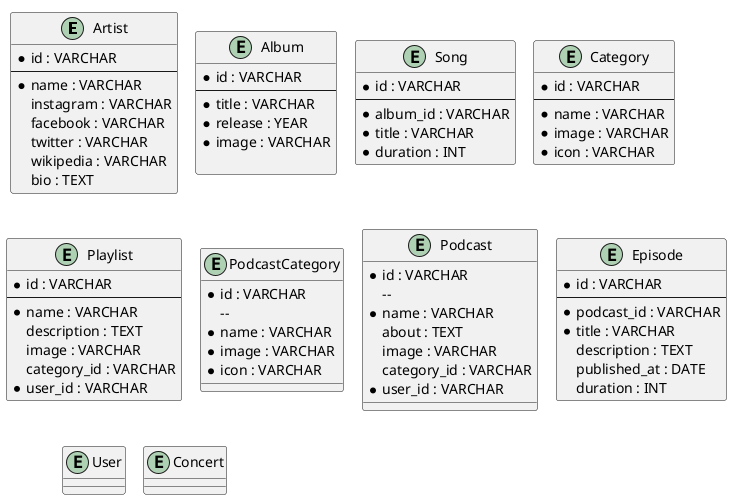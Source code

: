 @startuml
!pragma layout smetana
entity Artist {
    * id : VARCHAR
    --
    * name : VARCHAR
    instagram : VARCHAR
    facebook : VARCHAR
    twitter : VARCHAR
    wikipedia : VARCHAR
    bio : TEXT
}

entity Album {
    * id : VARCHAR
    --
    * title : VARCHAR
    * release : YEAR
    * image : VARCHAR

}

entity Song {
    * id : VARCHAR
    --
    * album_id : VARCHAR
    * title : VARCHAR
    * duration : INT
}

entity Category {
    * id : VARCHAR
    --
    * name : VARCHAR
    * image : VARCHAR
    * icon : VARCHAR
}

entity Playlist {
    * id : VARCHAR
    --
    * name : VARCHAR
    description : TEXT
    image : VARCHAR
    category_id : VARCHAR
    * user_id : VARCHAR
}

entity PodcastCategory {
     * id : VARCHAR
        --
     * name : VARCHAR
     * image : VARCHAR
     * icon : VARCHAR
}

entity Podcast {
    * id : VARCHAR
        --
    * name : VARCHAR
    about : TEXT
    image : VARCHAR
    category_id : VARCHAR
    * user_id : VARCHAR
}

entity Episode {
    * id : VARCHAR
    --
    * podcast_id : VARCHAR
    * title : VARCHAR
    description : TEXT
    published_at : DATE
    duration : INT
}

entity User {

}

entity Concert {

}
@enduml
